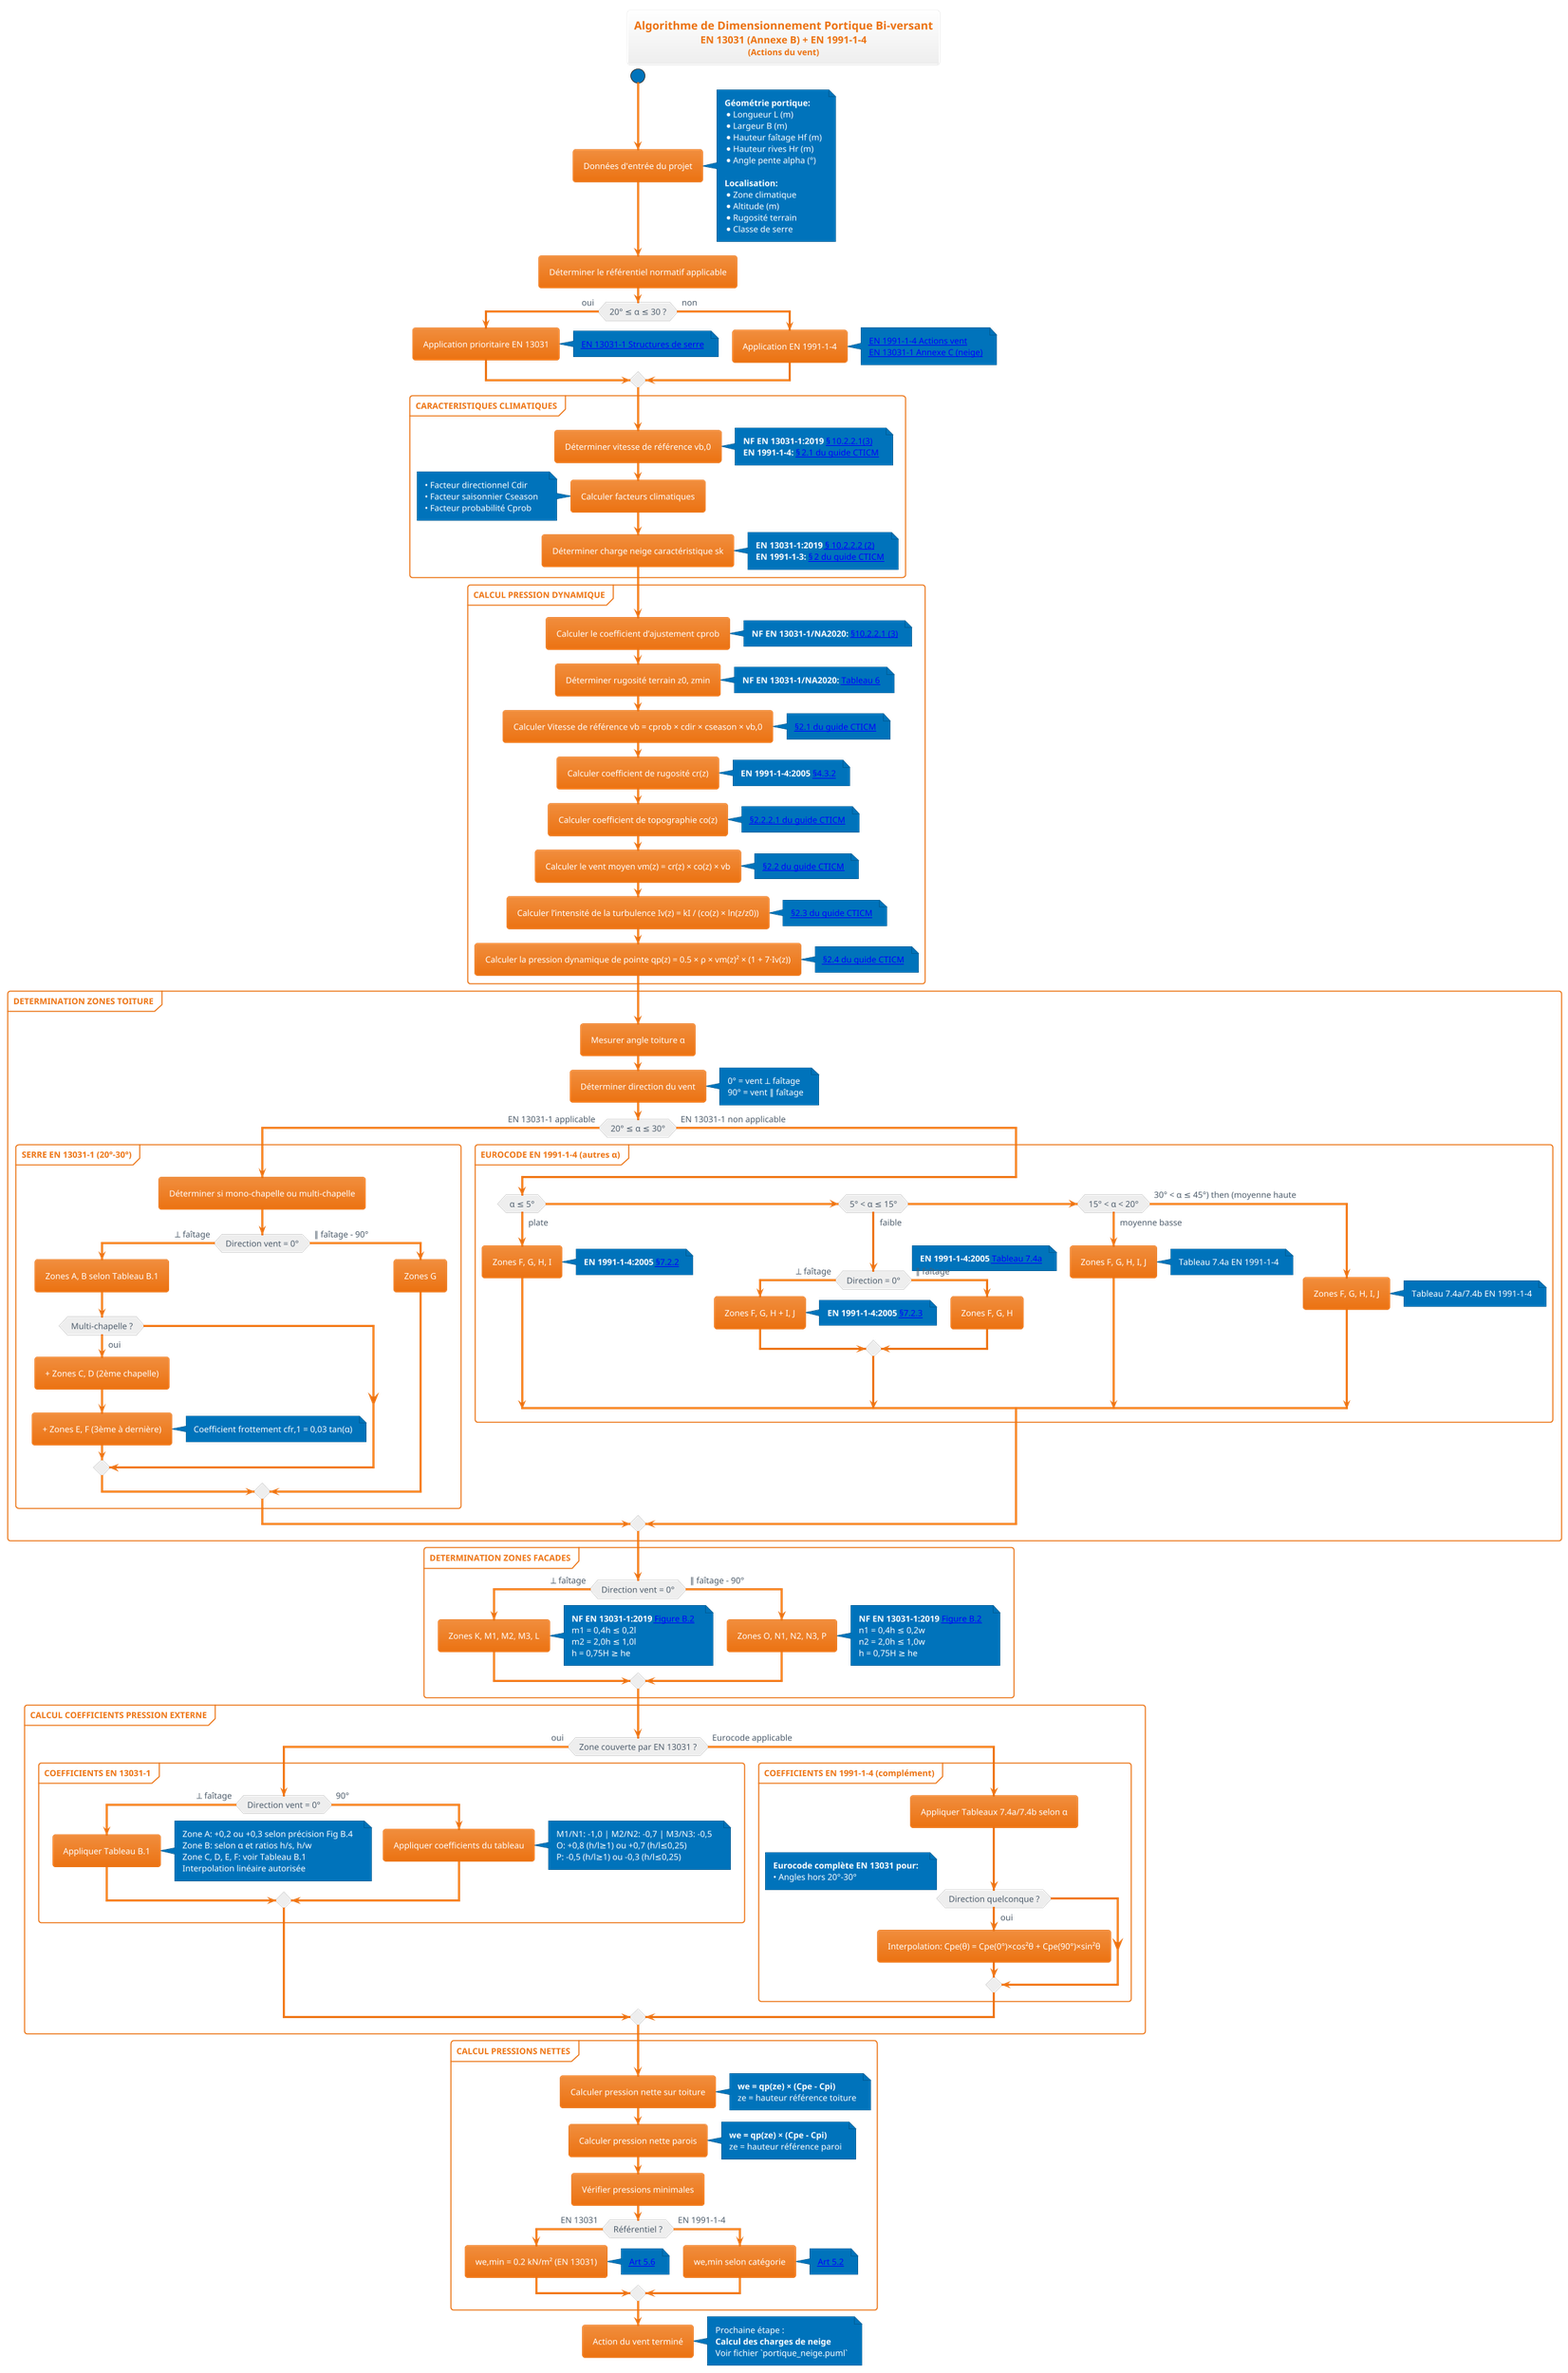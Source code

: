 @startuml
!theme aws-orange

title
  <size:16><b>Algorithme de Dimensionnement Portique Bi-versant</b></size>
  <size:14>EN 13031 (Annexe B) + EN 1991-1-4</size>
  <size:12>(Actions du vent)</size>
end title

start

:Données d'entrée du projet;
note right
  **Géométrie portique:**
  * Longueur L (m)
  * Largeur B (m)
  * Hauteur faîtage Hf (m)
  * Hauteur rives Hr (m)
  * Angle pente alpha (°)

  **Localisation:**
  * Zone climatique
  * Altitude (m)
  * Rugosité terrain
  * Classe de serre
end note

:Déterminer le référentiel normatif applicable;

if (20° ≤ α ≤ 30 ?) then (oui)
  :Application prioritaire EN 13031;
  note right
    [[https://eurocodes.com/en13031-1 EN 13031-1 Structures de serre]]
  end note
else (non)
  :Application EN 1991-1-4;
  note right
    [[https://lc.cx/cnN2yh EN 1991-1-4 Actions vent]]
    [[https://www.google.fr/ EN 13031-1 Annexe C (neige)]]
  end note
endif

partition "**CARACTERISTIQUES CLIMATIQUES**" {
  :Déterminer vitesse de référence vb,0;
  note right
    **NF EN 13031-1:2019** [[https://www.google.fr § 10.2.2.1(3)]]
    **EN 1991-1-4:** [[https://lc.cx/cnN2yh#page=3 § 2.1 du guide CTICM]]
  end note
  
  :Calculer facteurs climatiques;
  note left
    • Facteur directionnel Cdir  
    • Facteur saisonnier Cseason  
    • Facteur probabilité Cprob
  end note
  
  :Déterminer charge neige caractéristique sk;
  note right
    **EN 13031-1:2019** [[https://www.google.fr § 10.2.2.2 (2)]]  
    **EN 1991-1-3:** [[https://lc.cx/WKUvS6#page=3 § 2 du guide CTICM]]
  end note
}

partition "**CALCUL PRESSION DYNAMIQUE**" {
  :Calculer le coefficient d’ajustement cprob;
  note right
    **NF EN 13031-1/NA2020:** [[https://www.google.fr §10.2.2.1 (3)]]
  end note

  :Déterminer rugosité terrain z0, zmin;
  note right
    **NF EN 13031-1/NA2020:** [[https://www.google.fr Tableau 6]]
  end note
  
  :Calculer Vitesse de référence vb = cprob × cdir × cseason × vb,0;
  note right: [[https://lc.cx/cnN2yh#page=3 §2.1 du guide CTICM]]

  :Calculer coefficient de rugosité cr(z);
  note right: **EN 1991-1-4:2005** [[https://lc.cx/Q0tgGE#page=21 §4.3.2]]

  :Calculer coefficient de topographie co(z);
  note right: [[https://lc.cx/cnN2yh#page=4 §2.2.2.1 du guide CTICM]]

  :Calculer le vent moyen vm(z) = cr(z) × co(z) × vb;
  note right: [[https://lc.cx/cnN2yh#page=4 §2.2 du guide CTICM]]

  :Calculer l’intensité de la turbulence Iv(z) = kI / (co(z) × ln(z/z0));
  note right: [[https://lc.cx/cnN2yh#page=11 §2.3 du guide CTICM]]

  :Calculer la pression dynamique de pointe qp(z) = 0.5 × ρ × vm(z)² × (1 + 7·Iv(z));
  note right: [[https://lc.cx/cnN2yh#page=12 §2.4 du guide CTICM]]
}

partition "**DETERMINATION ZONES TOITURE**" {
  :Mesurer angle toiture α;
  :Déterminer direction du vent;
  note right
    0° = vent ⟂ faîtage  
    90° = vent ∥ faîtage
  end note
  
  if (20° ≤ α ≤ 30°) then (EN 13031-1 applicable)
    partition "**SERRE EN 13031‑1 (20°–30°)**" {
      :Déterminer si mono‑chapelle ou multi‑chapelle;
      if (Direction vent = 0°) then (⟂ faîtage)
        :Zones A, B selon Tableau B.1;
        if (Multi-chapelle ?) then (oui)
          :+ Zones C, D (2ème chapelle);
          :+ Zones E, F (3ème à dernière);
          note right: Coefficient frottement cfr,1 = 0,03 tan(α)
        endif
      else (∥ faîtage - 90°)
        :Zones G;
      endif
    }
  else (EN 13031-1 non applicable)
    partition "**EUROCODE EN 1991‑1‑4 (autres α)**" {
      if (α ≤ 5°) then (plate)
        :Zones F, G, H, I;
        note right: **EN 1991-1-4:2005** [[https://lc.cx/Q0tgGE#page=36 §7.2.2]]
      elseif (5° < α ≤ 15°) then (faible)
        if (Direction = 0°) then (⟂ faîtage)
          :Zones F, G, H + I, J;
          note right: **EN 1991-1-4:2005** [[https://lc.cx/Q0tgGE#page=39 §7.2.3]]
        else (∥ faîtage)
          :Zones F, G, H;
        endif
        note right: **EN 1991-1-4:2005** [[https://lc.cx/Q0tgGE#page=47 Tableau 7.4a]]
      elseif (15° < α < 20°) then (moyenne basse)
        :Zones F, G, H, I, J;
        note right: Tableau 7.4a EN 1991‑1‑4
      else (30° < α ≤ 45°) then (moyenne haute)
        :Zones F, G, H, I, J;
        note right: Tableau 7.4a/7.4b EN 1991‑1‑4
      
      
      endif
    }
  endif
}

partition "**DETERMINATION ZONES FACADES**" {
  if (Direction vent = 0°) then (⟂ faîtage)
    :Zones K, M1, M2, M3, L;
    note right
      **NF EN 13031-1:2019** [[https://www.google.fr Figure B.2]]  
      m1 = 0,4h ≤ 0,2l  
      m2 = 2,0h ≤ 1,0l  
      h = 0,75H ≥ he
    end note
  else (∥ faîtage - 90°)
    :Zones O, N1, N2, N3, P;
    note right
      **NF EN 13031-1:2019** [[https://www.google.fr Figure B.2]]  
      n1 = 0,4h ≤ 0,2w  
      n2 = 2,0h ≤ 1,0w  
      h = 0,75H ≥ he
    end note
  endif
}

partition "**CALCUL COEFFICIENTS PRESSION EXTERNE**" {
  if (Zone couverte par EN 13031 ?) then (oui)
    partition "**COEFFICIENTS EN 13031-1**" {
      if (Direction vent = 0°) then (⟂ faîtage)
        :Appliquer Tableau B.1;
        note right
          Zone A: +0,2 ou +0,3 selon précision Fig B.4  
          Zone B: selon α et ratios h/s, h/w  
          Zone C, D, E, F: voir Tableau B.1  
          Interpolation linéaire autorisée
        end note
      else (90°)
        :Appliquer coefficients du tableau;
        note right
          M1/N1: -1,0 | M2/N2: -0,7 | M3/N3: -0,5  
          O: +0,8 (h/l≥1) ou +0,7 (h/l≤0,25)  
          P: -0,5 (h/l≥1) ou -0,3 (h/l≤0,25)
        end note
      endif
    }
  else (Eurocode applicable)
    partition "**COEFFICIENTS EN 1991-1-4 (complément)**" {
      :Appliquer Tableaux 7.4a/7.4b selon α;
      if (Direction quelconque ?) then (oui)
        :Interpolation: Cpe(θ) = Cpe(0°)×cos²θ + Cpe(90°)×sin²θ;
      endif
      note right
        **Eurocode complète EN 13031 pour:**  
        • Angles hors 20°-30°
      end note
    }
  endif
}

partition "**CALCUL PRESSIONS NETTES**" {
  :Calculer pression nette sur toiture;
  note right
    **we = qp(ze) × (Cpe - Cpi)**  
    ze = hauteur référence toiture
  end note
  
  :Calculer pression nette parois;
  note right
    **we = qp(ze) × (Cpe - Cpi)**  
    ze = hauteur référence paroi
  end note
  
  :Vérifier pressions minimales;
  if (Référentiel ?) then (EN 13031)
    :we,min = 0.2 kN/m² (EN 13031);
    note right: [[https://eurocodes.com/en13031-1-5-6 Art 5.6]]
  else (EN 1991-1-4)
    :we,min selon catégorie;
    note right: [[https://eurocodes.com/en1991-1-4-5-2 Art 5.2]]
  endif
}

:Action du vent terminé;
note right
  Prochaine étape :
  **Calcul des charges de neige**
  Voir fichier `portique_neige.puml`
end note

@enduml


